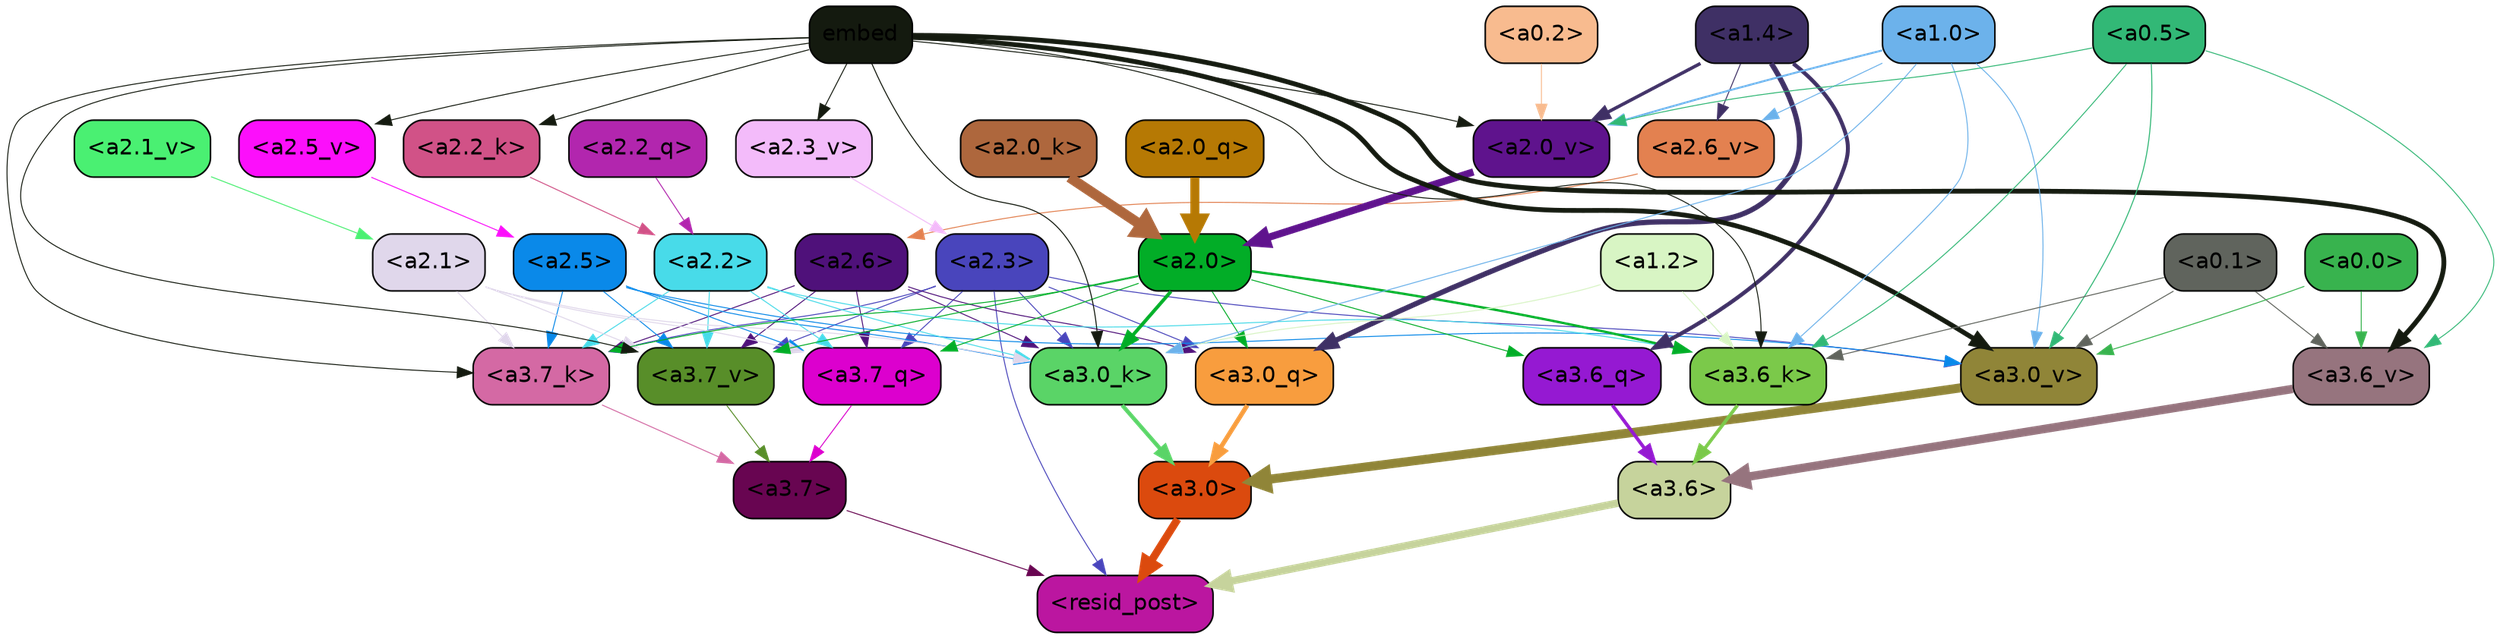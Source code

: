 strict digraph "" {
	graph [bgcolor=transparent,
		layout=dot,
		overlap=false,
		splines=true
	];
	"<a3.7>"	[color=black,
		fillcolor="#680551",
		fontname=Helvetica,
		shape=box,
		style="filled, rounded"];
	"<resid_post>"	[color=black,
		fillcolor="#bb16a0",
		fontname=Helvetica,
		shape=box,
		style="filled, rounded"];
	"<a3.7>" -> "<resid_post>"	[color="#680551",
		penwidth=0.6];
	"<a3.6>"	[color=black,
		fillcolor="#c6d39c",
		fontname=Helvetica,
		shape=box,
		style="filled, rounded"];
	"<a3.6>" -> "<resid_post>"	[color="#c6d39c",
		penwidth=4.7534414529800415];
	"<a3.0>"	[color=black,
		fillcolor="#db4a0e",
		fontname=Helvetica,
		shape=box,
		style="filled, rounded"];
	"<a3.0>" -> "<resid_post>"	[color="#db4a0e",
		penwidth=4.898576855659485];
	"<a2.3>"	[color=black,
		fillcolor="#4945bc",
		fontname=Helvetica,
		shape=box,
		style="filled, rounded"];
	"<a2.3>" -> "<resid_post>"	[color="#4945bc",
		penwidth=0.6];
	"<a3.7_q>"	[color=black,
		fillcolor="#dc00ce",
		fontname=Helvetica,
		shape=box,
		style="filled, rounded"];
	"<a2.3>" -> "<a3.7_q>"	[color="#4945bc",
		penwidth=0.6];
	"<a3.0_q>"	[color=black,
		fillcolor="#f89d3e",
		fontname=Helvetica,
		shape=box,
		style="filled, rounded"];
	"<a2.3>" -> "<a3.0_q>"	[color="#4945bc",
		penwidth=0.6];
	"<a3.7_k>"	[color=black,
		fillcolor="#d469a4",
		fontname=Helvetica,
		shape=box,
		style="filled, rounded"];
	"<a2.3>" -> "<a3.7_k>"	[color="#4945bc",
		penwidth=0.6];
	"<a3.0_k>"	[color=black,
		fillcolor="#5ad467",
		fontname=Helvetica,
		shape=box,
		style="filled, rounded"];
	"<a2.3>" -> "<a3.0_k>"	[color="#4945bc",
		penwidth=0.6];
	"<a3.7_v>"	[color=black,
		fillcolor="#588e29",
		fontname=Helvetica,
		shape=box,
		style="filled, rounded"];
	"<a2.3>" -> "<a3.7_v>"	[color="#4945bc",
		penwidth=0.6];
	"<a3.0_v>"	[color=black,
		fillcolor="#908538",
		fontname=Helvetica,
		shape=box,
		style="filled, rounded"];
	"<a2.3>" -> "<a3.0_v>"	[color="#4945bc",
		penwidth=0.6];
	"<a3.7_q>" -> "<a3.7>"	[color="#dc00ce",
		penwidth=0.6];
	"<a3.6_q>"	[color=black,
		fillcolor="#9519d2",
		fontname=Helvetica,
		shape=box,
		style="filled, rounded"];
	"<a3.6_q>" -> "<a3.6>"	[color="#9519d2",
		penwidth=2.160832464694977];
	"<a3.0_q>" -> "<a3.0>"	[color="#f89d3e",
		penwidth=2.870753765106201];
	"<a3.7_k>" -> "<a3.7>"	[color="#d469a4",
		penwidth=0.6];
	"<a3.6_k>"	[color=black,
		fillcolor="#7bc94a",
		fontname=Helvetica,
		shape=box,
		style="filled, rounded"];
	"<a3.6_k>" -> "<a3.6>"	[color="#7bc94a",
		penwidth=2.13908451795578];
	"<a3.0_k>" -> "<a3.0>"	[color="#5ad467",
		penwidth=2.520303964614868];
	"<a3.7_v>" -> "<a3.7>"	[color="#588e29",
		penwidth=0.6];
	"<a3.6_v>"	[color=black,
		fillcolor="#96747e",
		fontname=Helvetica,
		shape=box,
		style="filled, rounded"];
	"<a3.6_v>" -> "<a3.6>"	[color="#96747e",
		penwidth=5.297133803367615];
	"<a3.0_v>" -> "<a3.0>"	[color="#908538",
		penwidth=5.680712580680847];
	"<a2.6>"	[color=black,
		fillcolor="#4f117a",
		fontname=Helvetica,
		shape=box,
		style="filled, rounded"];
	"<a2.6>" -> "<a3.7_q>"	[color="#4f117a",
		penwidth=0.6];
	"<a2.6>" -> "<a3.0_q>"	[color="#4f117a",
		penwidth=0.6];
	"<a2.6>" -> "<a3.7_k>"	[color="#4f117a",
		penwidth=0.6];
	"<a2.6>" -> "<a3.0_k>"	[color="#4f117a",
		penwidth=0.6];
	"<a2.6>" -> "<a3.7_v>"	[color="#4f117a",
		penwidth=0.6];
	"<a2.5>"	[color=black,
		fillcolor="#0a89e9",
		fontname=Helvetica,
		shape=box,
		style="filled, rounded"];
	"<a2.5>" -> "<a3.7_q>"	[color="#0a89e9",
		penwidth=0.6];
	"<a2.5>" -> "<a3.7_k>"	[color="#0a89e9",
		penwidth=0.6];
	"<a2.5>" -> "<a3.0_k>"	[color="#0a89e9",
		penwidth=0.6];
	"<a2.5>" -> "<a3.7_v>"	[color="#0a89e9",
		penwidth=0.6];
	"<a2.5>" -> "<a3.0_v>"	[color="#0a89e9",
		penwidth=0.6];
	"<a2.2>"	[color=black,
		fillcolor="#48dbe9",
		fontname=Helvetica,
		shape=box,
		style="filled, rounded"];
	"<a2.2>" -> "<a3.7_q>"	[color="#48dbe9",
		penwidth=0.6];
	"<a2.2>" -> "<a3.7_k>"	[color="#48dbe9",
		penwidth=0.6];
	"<a2.2>" -> "<a3.6_k>"	[color="#48dbe9",
		penwidth=0.6];
	"<a2.2>" -> "<a3.0_k>"	[color="#48dbe9",
		penwidth=0.6];
	"<a2.2>" -> "<a3.7_v>"	[color="#48dbe9",
		penwidth=0.6];
	"<a2.1>"	[color=black,
		fillcolor="#e0d7eb",
		fontname=Helvetica,
		shape=box,
		style="filled, rounded"];
	"<a2.1>" -> "<a3.7_q>"	[color="#e0d7eb",
		penwidth=0.6];
	"<a2.1>" -> "<a3.7_k>"	[color="#e0d7eb",
		penwidth=0.6];
	"<a2.1>" -> "<a3.0_k>"	[color="#e0d7eb",
		penwidth=0.6];
	"<a2.1>" -> "<a3.7_v>"	[color="#e0d7eb",
		penwidth=0.6];
	"<a2.0>"	[color=black,
		fillcolor="#02ad27",
		fontname=Helvetica,
		shape=box,
		style="filled, rounded"];
	"<a2.0>" -> "<a3.7_q>"	[color="#02ad27",
		penwidth=0.6];
	"<a2.0>" -> "<a3.6_q>"	[color="#02ad27",
		penwidth=0.6];
	"<a2.0>" -> "<a3.0_q>"	[color="#02ad27",
		penwidth=0.6];
	"<a2.0>" -> "<a3.7_k>"	[color="#02ad27",
		penwidth=0.6];
	"<a2.0>" -> "<a3.6_k>"	[color="#02ad27",
		penwidth=1.4957321882247925];
	"<a2.0>" -> "<a3.0_k>"	[color="#02ad27",
		penwidth=2.18752121925354];
	"<a2.0>" -> "<a3.7_v>"	[color="#02ad27",
		penwidth=0.6];
	"<a1.4>"	[color=black,
		fillcolor="#3f3065",
		fontname=Helvetica,
		shape=box,
		style="filled, rounded"];
	"<a1.4>" -> "<a3.6_q>"	[color="#3f3065",
		penwidth=2.4829938411712646];
	"<a1.4>" -> "<a3.0_q>"	[color="#3f3065",
		penwidth=3.299744725227356];
	"<a2.6_v>"	[color=black,
		fillcolor="#e38150",
		fontname=Helvetica,
		shape=box,
		style="filled, rounded"];
	"<a1.4>" -> "<a2.6_v>"	[color="#3f3065",
		penwidth=0.6];
	"<a2.0_v>"	[color=black,
		fillcolor="#5f138d",
		fontname=Helvetica,
		shape=box,
		style="filled, rounded"];
	"<a1.4>" -> "<a2.0_v>"	[color="#3f3065",
		penwidth=2.092592429369688];
	embed	[color=black,
		fillcolor="#141a0f",
		fontname=Helvetica,
		shape=box,
		style="filled, rounded"];
	embed -> "<a3.7_k>"	[color="#141a0f",
		penwidth=0.6];
	embed -> "<a3.6_k>"	[color="#141a0f",
		penwidth=0.6];
	embed -> "<a3.0_k>"	[color="#141a0f",
		penwidth=0.6394047290086746];
	embed -> "<a3.7_v>"	[color="#141a0f",
		penwidth=0.6];
	embed -> "<a3.6_v>"	[color="#141a0f",
		penwidth=3.067279100418091];
	embed -> "<a3.0_v>"	[color="#141a0f",
		penwidth=3.0212591886520386];
	"<a2.2_k>"	[color=black,
		fillcolor="#d15287",
		fontname=Helvetica,
		shape=box,
		style="filled, rounded"];
	embed -> "<a2.2_k>"	[color="#141a0f",
		penwidth=0.6];
	"<a2.5_v>"	[color=black,
		fillcolor="#fc0ffb",
		fontname=Helvetica,
		shape=box,
		style="filled, rounded"];
	embed -> "<a2.5_v>"	[color="#141a0f",
		penwidth=0.6];
	"<a2.3_v>"	[color=black,
		fillcolor="#f3bbfa",
		fontname=Helvetica,
		shape=box,
		style="filled, rounded"];
	embed -> "<a2.3_v>"	[color="#141a0f",
		penwidth=0.6];
	embed -> "<a2.0_v>"	[color="#141a0f",
		penwidth=0.6];
	"<a1.2>"	[color=black,
		fillcolor="#d8f5c4",
		fontname=Helvetica,
		shape=box,
		style="filled, rounded"];
	"<a1.2>" -> "<a3.6_k>"	[color="#d8f5c4",
		penwidth=0.6];
	"<a1.2>" -> "<a3.0_k>"	[color="#d8f5c4",
		penwidth=0.6];
	"<a1.0>"	[color=black,
		fillcolor="#6cb2eb",
		fontname=Helvetica,
		shape=box,
		style="filled, rounded"];
	"<a1.0>" -> "<a3.6_k>"	[color="#6cb2eb",
		penwidth=0.6];
	"<a1.0>" -> "<a3.0_k>"	[color="#6cb2eb",
		penwidth=0.6];
	"<a1.0>" -> "<a3.0_v>"	[color="#6cb2eb",
		penwidth=0.6];
	"<a1.0>" -> "<a2.6_v>"	[color="#6cb2eb",
		penwidth=0.6];
	"<a1.0>" -> "<a2.0_v>"	[color="#6cb2eb",
		penwidth=1.2132605910301208];
	"<a0.5>"	[color=black,
		fillcolor="#32b876",
		fontname=Helvetica,
		shape=box,
		style="filled, rounded"];
	"<a0.5>" -> "<a3.6_k>"	[color="#32b876",
		penwidth=0.6];
	"<a0.5>" -> "<a3.6_v>"	[color="#32b876",
		penwidth=0.6];
	"<a0.5>" -> "<a3.0_v>"	[color="#32b876",
		penwidth=0.648682102560997];
	"<a0.5>" -> "<a2.0_v>"	[color="#32b876",
		penwidth=0.6];
	"<a0.1>"	[color=black,
		fillcolor="#60645d",
		fontname=Helvetica,
		shape=box,
		style="filled, rounded"];
	"<a0.1>" -> "<a3.6_k>"	[color="#60645d",
		penwidth=0.6];
	"<a0.1>" -> "<a3.6_v>"	[color="#60645d",
		penwidth=0.6];
	"<a0.1>" -> "<a3.0_v>"	[color="#60645d",
		penwidth=0.6];
	"<a0.0>"	[color=black,
		fillcolor="#38b34e",
		fontname=Helvetica,
		shape=box,
		style="filled, rounded"];
	"<a0.0>" -> "<a3.6_v>"	[color="#38b34e",
		penwidth=0.6];
	"<a0.0>" -> "<a3.0_v>"	[color="#38b34e",
		penwidth=0.6];
	"<a2.2_q>"	[color=black,
		fillcolor="#b226ae",
		fontname=Helvetica,
		shape=box,
		style="filled, rounded"];
	"<a2.2_q>" -> "<a2.2>"	[color="#b226ae",
		penwidth=0.6];
	"<a2.0_q>"	[color=black,
		fillcolor="#b67904",
		fontname=Helvetica,
		shape=box,
		style="filled, rounded"];
	"<a2.0_q>" -> "<a2.0>"	[color="#b67904",
		penwidth=5.681910276412964];
	"<a2.2_k>" -> "<a2.2>"	[color="#d15287",
		penwidth=0.6];
	"<a2.0_k>"	[color=black,
		fillcolor="#ae673d",
		fontname=Helvetica,
		shape=box,
		style="filled, rounded"];
	"<a2.0_k>" -> "<a2.0>"	[color="#ae673d",
		penwidth=6.447777509689331];
	"<a2.6_v>" -> "<a2.6>"	[color="#e38150",
		penwidth=0.6];
	"<a2.5_v>" -> "<a2.5>"	[color="#fc0ffb",
		penwidth=0.6];
	"<a2.3_v>" -> "<a2.3>"	[color="#f3bbfa",
		penwidth=0.6];
	"<a2.1_v>"	[color=black,
		fillcolor="#4af072",
		fontname=Helvetica,
		shape=box,
		style="filled, rounded"];
	"<a2.1_v>" -> "<a2.1>"	[color="#4af072",
		penwidth=0.6];
	"<a2.0_v>" -> "<a2.0>"	[color="#5f138d",
		penwidth=4.5695202350616455];
	"<a0.2>"	[color=black,
		fillcolor="#f8bb8f",
		fontname=Helvetica,
		shape=box,
		style="filled, rounded"];
	"<a0.2>" -> "<a2.0_v>"	[color="#f8bb8f",
		penwidth=0.6];
}
